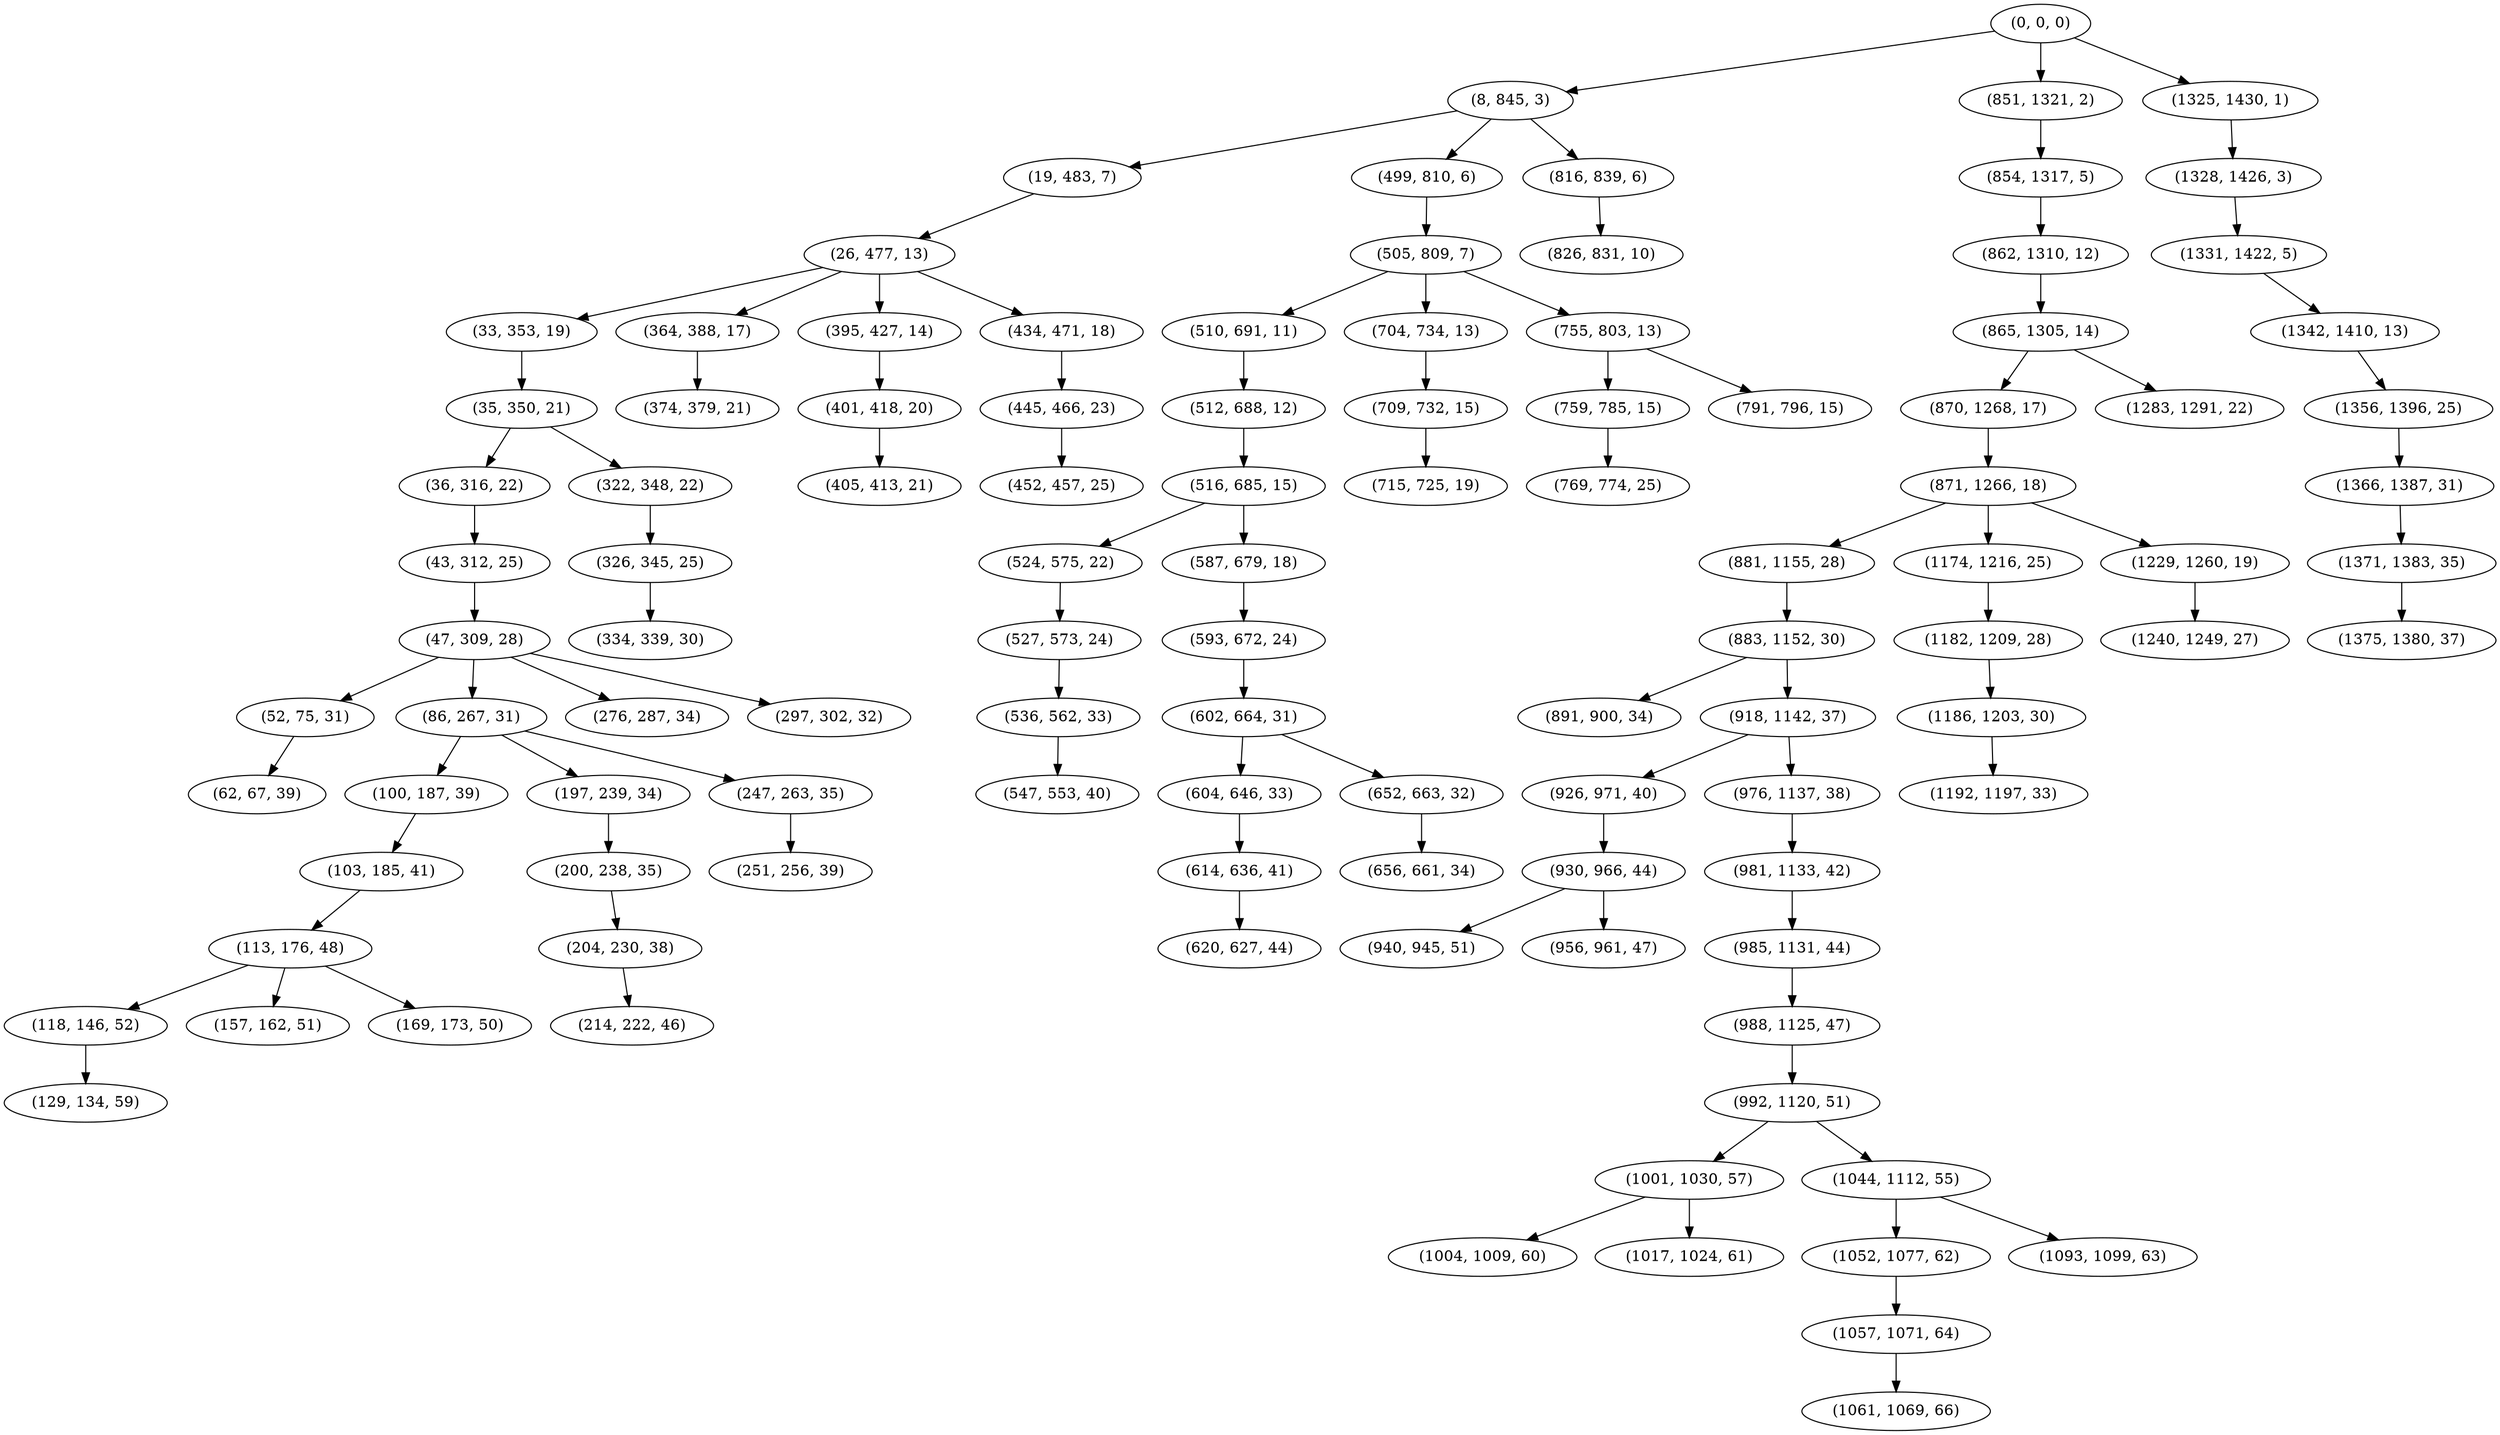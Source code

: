 digraph tree {
    "(0, 0, 0)";
    "(8, 845, 3)";
    "(19, 483, 7)";
    "(26, 477, 13)";
    "(33, 353, 19)";
    "(35, 350, 21)";
    "(36, 316, 22)";
    "(43, 312, 25)";
    "(47, 309, 28)";
    "(52, 75, 31)";
    "(62, 67, 39)";
    "(86, 267, 31)";
    "(100, 187, 39)";
    "(103, 185, 41)";
    "(113, 176, 48)";
    "(118, 146, 52)";
    "(129, 134, 59)";
    "(157, 162, 51)";
    "(169, 173, 50)";
    "(197, 239, 34)";
    "(200, 238, 35)";
    "(204, 230, 38)";
    "(214, 222, 46)";
    "(247, 263, 35)";
    "(251, 256, 39)";
    "(276, 287, 34)";
    "(297, 302, 32)";
    "(322, 348, 22)";
    "(326, 345, 25)";
    "(334, 339, 30)";
    "(364, 388, 17)";
    "(374, 379, 21)";
    "(395, 427, 14)";
    "(401, 418, 20)";
    "(405, 413, 21)";
    "(434, 471, 18)";
    "(445, 466, 23)";
    "(452, 457, 25)";
    "(499, 810, 6)";
    "(505, 809, 7)";
    "(510, 691, 11)";
    "(512, 688, 12)";
    "(516, 685, 15)";
    "(524, 575, 22)";
    "(527, 573, 24)";
    "(536, 562, 33)";
    "(547, 553, 40)";
    "(587, 679, 18)";
    "(593, 672, 24)";
    "(602, 664, 31)";
    "(604, 646, 33)";
    "(614, 636, 41)";
    "(620, 627, 44)";
    "(652, 663, 32)";
    "(656, 661, 34)";
    "(704, 734, 13)";
    "(709, 732, 15)";
    "(715, 725, 19)";
    "(755, 803, 13)";
    "(759, 785, 15)";
    "(769, 774, 25)";
    "(791, 796, 15)";
    "(816, 839, 6)";
    "(826, 831, 10)";
    "(851, 1321, 2)";
    "(854, 1317, 5)";
    "(862, 1310, 12)";
    "(865, 1305, 14)";
    "(870, 1268, 17)";
    "(871, 1266, 18)";
    "(881, 1155, 28)";
    "(883, 1152, 30)";
    "(891, 900, 34)";
    "(918, 1142, 37)";
    "(926, 971, 40)";
    "(930, 966, 44)";
    "(940, 945, 51)";
    "(956, 961, 47)";
    "(976, 1137, 38)";
    "(981, 1133, 42)";
    "(985, 1131, 44)";
    "(988, 1125, 47)";
    "(992, 1120, 51)";
    "(1001, 1030, 57)";
    "(1004, 1009, 60)";
    "(1017, 1024, 61)";
    "(1044, 1112, 55)";
    "(1052, 1077, 62)";
    "(1057, 1071, 64)";
    "(1061, 1069, 66)";
    "(1093, 1099, 63)";
    "(1174, 1216, 25)";
    "(1182, 1209, 28)";
    "(1186, 1203, 30)";
    "(1192, 1197, 33)";
    "(1229, 1260, 19)";
    "(1240, 1249, 27)";
    "(1283, 1291, 22)";
    "(1325, 1430, 1)";
    "(1328, 1426, 3)";
    "(1331, 1422, 5)";
    "(1342, 1410, 13)";
    "(1356, 1396, 25)";
    "(1366, 1387, 31)";
    "(1371, 1383, 35)";
    "(1375, 1380, 37)";
    "(0, 0, 0)" -> "(8, 845, 3)";
    "(0, 0, 0)" -> "(851, 1321, 2)";
    "(0, 0, 0)" -> "(1325, 1430, 1)";
    "(8, 845, 3)" -> "(19, 483, 7)";
    "(8, 845, 3)" -> "(499, 810, 6)";
    "(8, 845, 3)" -> "(816, 839, 6)";
    "(19, 483, 7)" -> "(26, 477, 13)";
    "(26, 477, 13)" -> "(33, 353, 19)";
    "(26, 477, 13)" -> "(364, 388, 17)";
    "(26, 477, 13)" -> "(395, 427, 14)";
    "(26, 477, 13)" -> "(434, 471, 18)";
    "(33, 353, 19)" -> "(35, 350, 21)";
    "(35, 350, 21)" -> "(36, 316, 22)";
    "(35, 350, 21)" -> "(322, 348, 22)";
    "(36, 316, 22)" -> "(43, 312, 25)";
    "(43, 312, 25)" -> "(47, 309, 28)";
    "(47, 309, 28)" -> "(52, 75, 31)";
    "(47, 309, 28)" -> "(86, 267, 31)";
    "(47, 309, 28)" -> "(276, 287, 34)";
    "(47, 309, 28)" -> "(297, 302, 32)";
    "(52, 75, 31)" -> "(62, 67, 39)";
    "(86, 267, 31)" -> "(100, 187, 39)";
    "(86, 267, 31)" -> "(197, 239, 34)";
    "(86, 267, 31)" -> "(247, 263, 35)";
    "(100, 187, 39)" -> "(103, 185, 41)";
    "(103, 185, 41)" -> "(113, 176, 48)";
    "(113, 176, 48)" -> "(118, 146, 52)";
    "(113, 176, 48)" -> "(157, 162, 51)";
    "(113, 176, 48)" -> "(169, 173, 50)";
    "(118, 146, 52)" -> "(129, 134, 59)";
    "(197, 239, 34)" -> "(200, 238, 35)";
    "(200, 238, 35)" -> "(204, 230, 38)";
    "(204, 230, 38)" -> "(214, 222, 46)";
    "(247, 263, 35)" -> "(251, 256, 39)";
    "(322, 348, 22)" -> "(326, 345, 25)";
    "(326, 345, 25)" -> "(334, 339, 30)";
    "(364, 388, 17)" -> "(374, 379, 21)";
    "(395, 427, 14)" -> "(401, 418, 20)";
    "(401, 418, 20)" -> "(405, 413, 21)";
    "(434, 471, 18)" -> "(445, 466, 23)";
    "(445, 466, 23)" -> "(452, 457, 25)";
    "(499, 810, 6)" -> "(505, 809, 7)";
    "(505, 809, 7)" -> "(510, 691, 11)";
    "(505, 809, 7)" -> "(704, 734, 13)";
    "(505, 809, 7)" -> "(755, 803, 13)";
    "(510, 691, 11)" -> "(512, 688, 12)";
    "(512, 688, 12)" -> "(516, 685, 15)";
    "(516, 685, 15)" -> "(524, 575, 22)";
    "(516, 685, 15)" -> "(587, 679, 18)";
    "(524, 575, 22)" -> "(527, 573, 24)";
    "(527, 573, 24)" -> "(536, 562, 33)";
    "(536, 562, 33)" -> "(547, 553, 40)";
    "(587, 679, 18)" -> "(593, 672, 24)";
    "(593, 672, 24)" -> "(602, 664, 31)";
    "(602, 664, 31)" -> "(604, 646, 33)";
    "(602, 664, 31)" -> "(652, 663, 32)";
    "(604, 646, 33)" -> "(614, 636, 41)";
    "(614, 636, 41)" -> "(620, 627, 44)";
    "(652, 663, 32)" -> "(656, 661, 34)";
    "(704, 734, 13)" -> "(709, 732, 15)";
    "(709, 732, 15)" -> "(715, 725, 19)";
    "(755, 803, 13)" -> "(759, 785, 15)";
    "(755, 803, 13)" -> "(791, 796, 15)";
    "(759, 785, 15)" -> "(769, 774, 25)";
    "(816, 839, 6)" -> "(826, 831, 10)";
    "(851, 1321, 2)" -> "(854, 1317, 5)";
    "(854, 1317, 5)" -> "(862, 1310, 12)";
    "(862, 1310, 12)" -> "(865, 1305, 14)";
    "(865, 1305, 14)" -> "(870, 1268, 17)";
    "(865, 1305, 14)" -> "(1283, 1291, 22)";
    "(870, 1268, 17)" -> "(871, 1266, 18)";
    "(871, 1266, 18)" -> "(881, 1155, 28)";
    "(871, 1266, 18)" -> "(1174, 1216, 25)";
    "(871, 1266, 18)" -> "(1229, 1260, 19)";
    "(881, 1155, 28)" -> "(883, 1152, 30)";
    "(883, 1152, 30)" -> "(891, 900, 34)";
    "(883, 1152, 30)" -> "(918, 1142, 37)";
    "(918, 1142, 37)" -> "(926, 971, 40)";
    "(918, 1142, 37)" -> "(976, 1137, 38)";
    "(926, 971, 40)" -> "(930, 966, 44)";
    "(930, 966, 44)" -> "(940, 945, 51)";
    "(930, 966, 44)" -> "(956, 961, 47)";
    "(976, 1137, 38)" -> "(981, 1133, 42)";
    "(981, 1133, 42)" -> "(985, 1131, 44)";
    "(985, 1131, 44)" -> "(988, 1125, 47)";
    "(988, 1125, 47)" -> "(992, 1120, 51)";
    "(992, 1120, 51)" -> "(1001, 1030, 57)";
    "(992, 1120, 51)" -> "(1044, 1112, 55)";
    "(1001, 1030, 57)" -> "(1004, 1009, 60)";
    "(1001, 1030, 57)" -> "(1017, 1024, 61)";
    "(1044, 1112, 55)" -> "(1052, 1077, 62)";
    "(1044, 1112, 55)" -> "(1093, 1099, 63)";
    "(1052, 1077, 62)" -> "(1057, 1071, 64)";
    "(1057, 1071, 64)" -> "(1061, 1069, 66)";
    "(1174, 1216, 25)" -> "(1182, 1209, 28)";
    "(1182, 1209, 28)" -> "(1186, 1203, 30)";
    "(1186, 1203, 30)" -> "(1192, 1197, 33)";
    "(1229, 1260, 19)" -> "(1240, 1249, 27)";
    "(1325, 1430, 1)" -> "(1328, 1426, 3)";
    "(1328, 1426, 3)" -> "(1331, 1422, 5)";
    "(1331, 1422, 5)" -> "(1342, 1410, 13)";
    "(1342, 1410, 13)" -> "(1356, 1396, 25)";
    "(1356, 1396, 25)" -> "(1366, 1387, 31)";
    "(1366, 1387, 31)" -> "(1371, 1383, 35)";
    "(1371, 1383, 35)" -> "(1375, 1380, 37)";
}
